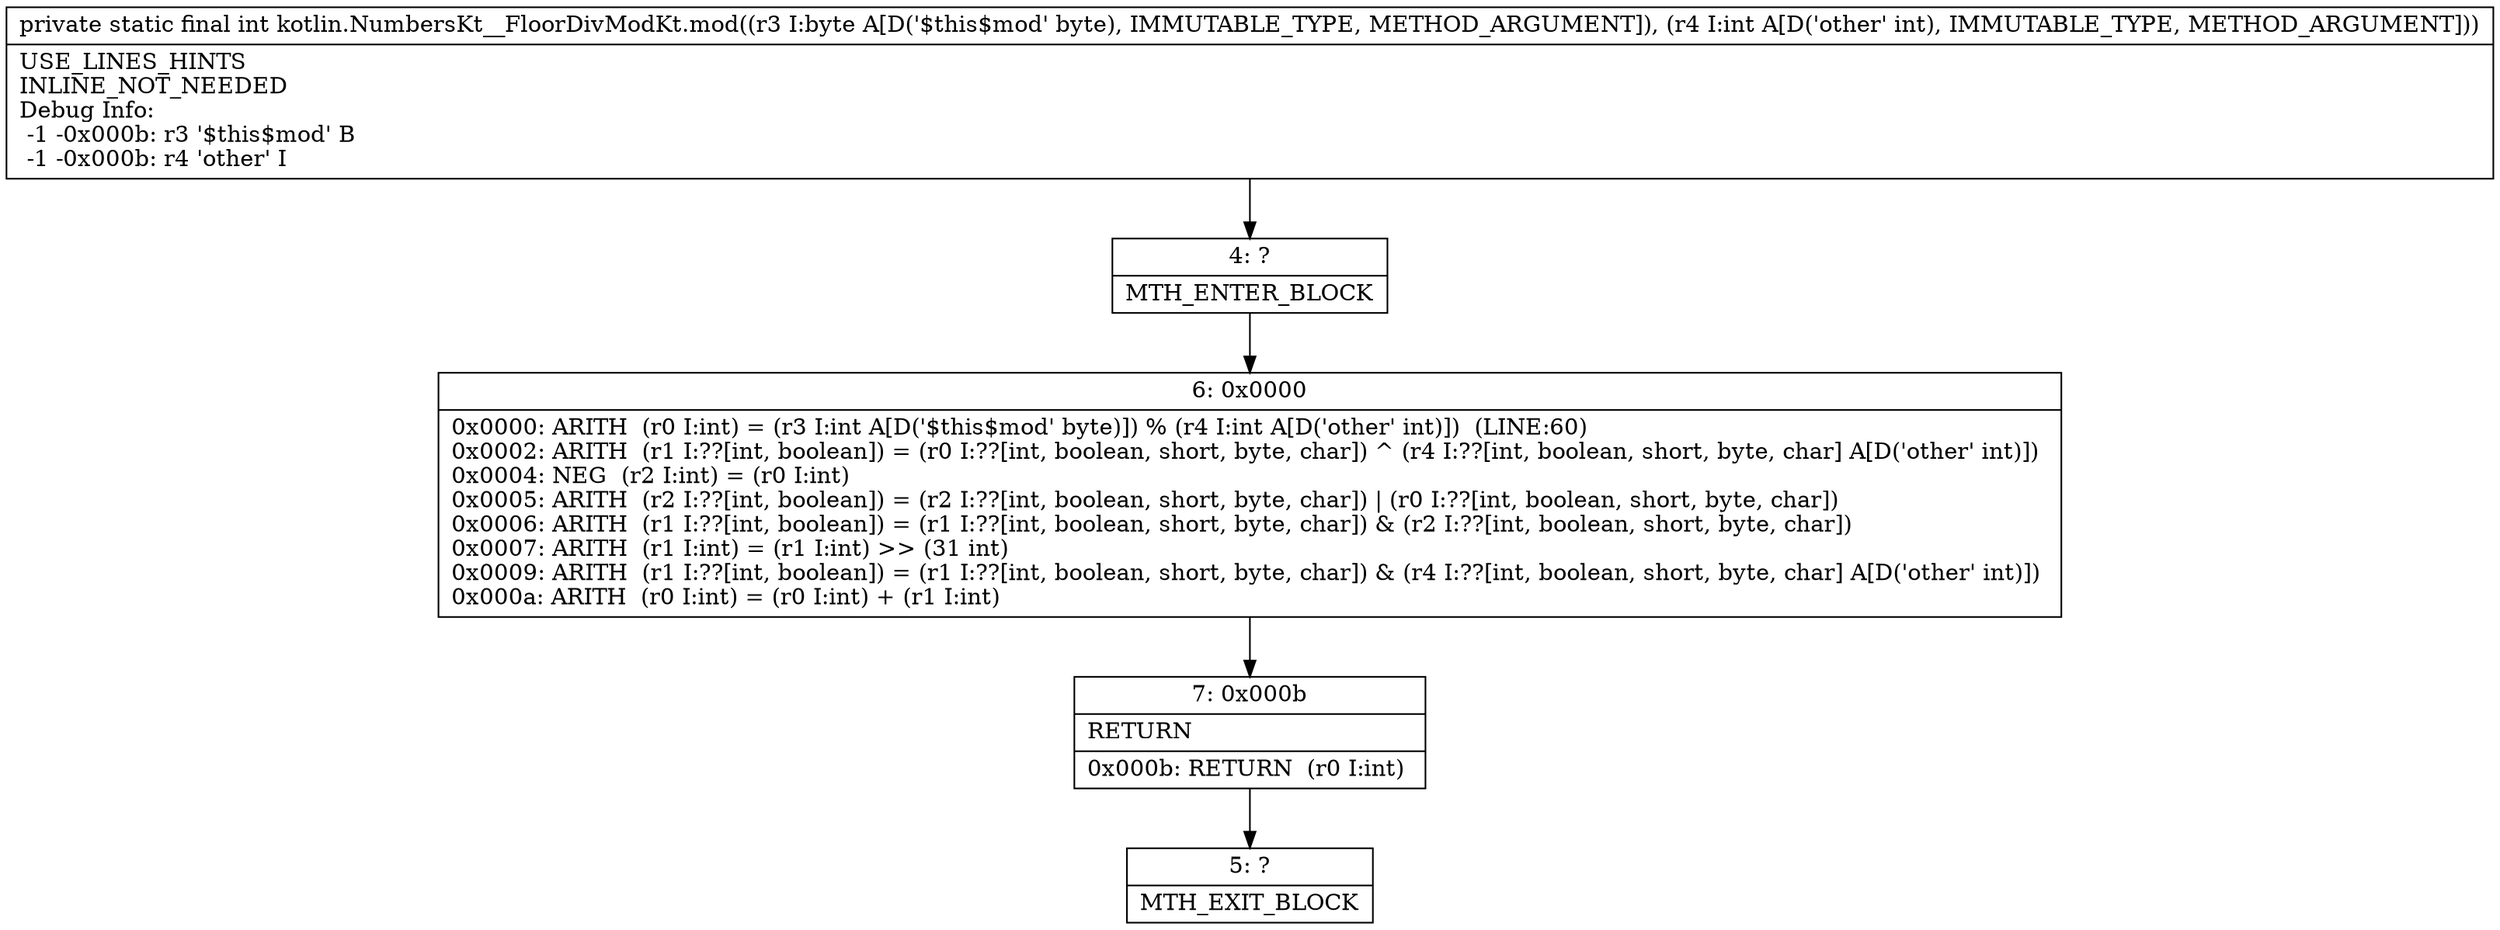 digraph "CFG forkotlin.NumbersKt__FloorDivModKt.mod(BI)I" {
Node_4 [shape=record,label="{4\:\ ?|MTH_ENTER_BLOCK\l}"];
Node_6 [shape=record,label="{6\:\ 0x0000|0x0000: ARITH  (r0 I:int) = (r3 I:int A[D('$this$mod' byte)]) % (r4 I:int A[D('other' int)])  (LINE:60)\l0x0002: ARITH  (r1 I:??[int, boolean]) = (r0 I:??[int, boolean, short, byte, char]) ^ (r4 I:??[int, boolean, short, byte, char] A[D('other' int)]) \l0x0004: NEG  (r2 I:int) = (r0 I:int) \l0x0005: ARITH  (r2 I:??[int, boolean]) = (r2 I:??[int, boolean, short, byte, char]) \| (r0 I:??[int, boolean, short, byte, char]) \l0x0006: ARITH  (r1 I:??[int, boolean]) = (r1 I:??[int, boolean, short, byte, char]) & (r2 I:??[int, boolean, short, byte, char]) \l0x0007: ARITH  (r1 I:int) = (r1 I:int) \>\> (31 int) \l0x0009: ARITH  (r1 I:??[int, boolean]) = (r1 I:??[int, boolean, short, byte, char]) & (r4 I:??[int, boolean, short, byte, char] A[D('other' int)]) \l0x000a: ARITH  (r0 I:int) = (r0 I:int) + (r1 I:int) \l}"];
Node_7 [shape=record,label="{7\:\ 0x000b|RETURN\l|0x000b: RETURN  (r0 I:int) \l}"];
Node_5 [shape=record,label="{5\:\ ?|MTH_EXIT_BLOCK\l}"];
MethodNode[shape=record,label="{private static final int kotlin.NumbersKt__FloorDivModKt.mod((r3 I:byte A[D('$this$mod' byte), IMMUTABLE_TYPE, METHOD_ARGUMENT]), (r4 I:int A[D('other' int), IMMUTABLE_TYPE, METHOD_ARGUMENT]))  | USE_LINES_HINTS\lINLINE_NOT_NEEDED\lDebug Info:\l  \-1 \-0x000b: r3 '$this$mod' B\l  \-1 \-0x000b: r4 'other' I\l}"];
MethodNode -> Node_4;Node_4 -> Node_6;
Node_6 -> Node_7;
Node_7 -> Node_5;
}

